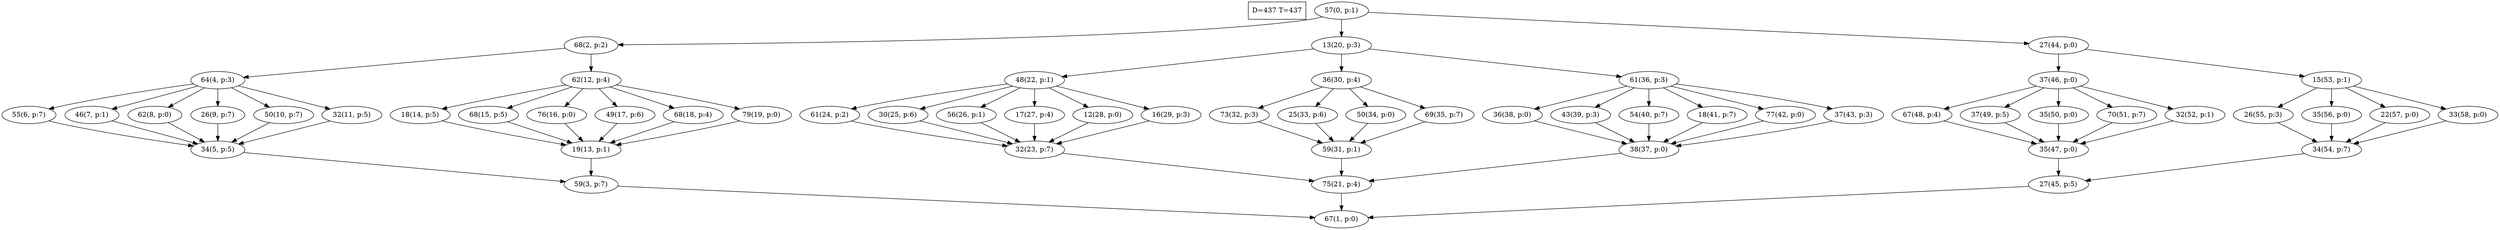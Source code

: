 digraph Task {
i [shape=box, label="D=437 T=437"]; 
0 [label="57(0, p:1)"];
1 [label="67(1, p:0)"];
2 [label="68(2, p:2)"];
3 [label="59(3, p:7)"];
4 [label="64(4, p:3)"];
5 [label="34(5, p:5)"];
6 [label="55(6, p:7)"];
7 [label="46(7, p:1)"];
8 [label="62(8, p:0)"];
9 [label="26(9, p:7)"];
10 [label="50(10, p:7)"];
11 [label="32(11, p:5)"];
12 [label="62(12, p:4)"];
13 [label="19(13, p:1)"];
14 [label="18(14, p:5)"];
15 [label="68(15, p:5)"];
16 [label="76(16, p:0)"];
17 [label="49(17, p:6)"];
18 [label="68(18, p:4)"];
19 [label="79(19, p:0)"];
20 [label="13(20, p:3)"];
21 [label="75(21, p:4)"];
22 [label="48(22, p:1)"];
23 [label="32(23, p:7)"];
24 [label="61(24, p:2)"];
25 [label="30(25, p:6)"];
26 [label="56(26, p:1)"];
27 [label="17(27, p:4)"];
28 [label="12(28, p:0)"];
29 [label="16(29, p:3)"];
30 [label="36(30, p:4)"];
31 [label="59(31, p:1)"];
32 [label="73(32, p:3)"];
33 [label="25(33, p:6)"];
34 [label="50(34, p:0)"];
35 [label="69(35, p:7)"];
36 [label="61(36, p:3)"];
37 [label="38(37, p:0)"];
38 [label="36(38, p:0)"];
39 [label="43(39, p:3)"];
40 [label="54(40, p:7)"];
41 [label="18(41, p:7)"];
42 [label="77(42, p:0)"];
43 [label="37(43, p:3)"];
44 [label="27(44, p:0)"];
45 [label="27(45, p:5)"];
46 [label="37(46, p:0)"];
47 [label="35(47, p:0)"];
48 [label="67(48, p:4)"];
49 [label="37(49, p:5)"];
50 [label="35(50, p:0)"];
51 [label="70(51, p:7)"];
52 [label="32(52, p:1)"];
53 [label="15(53, p:1)"];
54 [label="34(54, p:7)"];
55 [label="26(55, p:3)"];
56 [label="35(56, p:0)"];
57 [label="22(57, p:0)"];
58 [label="33(58, p:0)"];
0 -> 2;
0 -> 20;
0 -> 44;
2 -> 4;
2 -> 12;
3 -> 1;
4 -> 6;
4 -> 7;
4 -> 8;
4 -> 9;
4 -> 10;
4 -> 11;
5 -> 3;
6 -> 5;
7 -> 5;
8 -> 5;
9 -> 5;
10 -> 5;
11 -> 5;
12 -> 14;
12 -> 15;
12 -> 16;
12 -> 17;
12 -> 18;
12 -> 19;
13 -> 3;
14 -> 13;
15 -> 13;
16 -> 13;
17 -> 13;
18 -> 13;
19 -> 13;
20 -> 22;
20 -> 30;
20 -> 36;
21 -> 1;
22 -> 24;
22 -> 25;
22 -> 26;
22 -> 27;
22 -> 28;
22 -> 29;
23 -> 21;
24 -> 23;
25 -> 23;
26 -> 23;
27 -> 23;
28 -> 23;
29 -> 23;
30 -> 32;
30 -> 33;
30 -> 34;
30 -> 35;
31 -> 21;
32 -> 31;
33 -> 31;
34 -> 31;
35 -> 31;
36 -> 38;
36 -> 39;
36 -> 40;
36 -> 41;
36 -> 42;
36 -> 43;
37 -> 21;
38 -> 37;
39 -> 37;
40 -> 37;
41 -> 37;
42 -> 37;
43 -> 37;
44 -> 46;
44 -> 53;
45 -> 1;
46 -> 48;
46 -> 49;
46 -> 50;
46 -> 51;
46 -> 52;
47 -> 45;
48 -> 47;
49 -> 47;
50 -> 47;
51 -> 47;
52 -> 47;
53 -> 55;
53 -> 56;
53 -> 57;
53 -> 58;
54 -> 45;
55 -> 54;
56 -> 54;
57 -> 54;
58 -> 54;
}